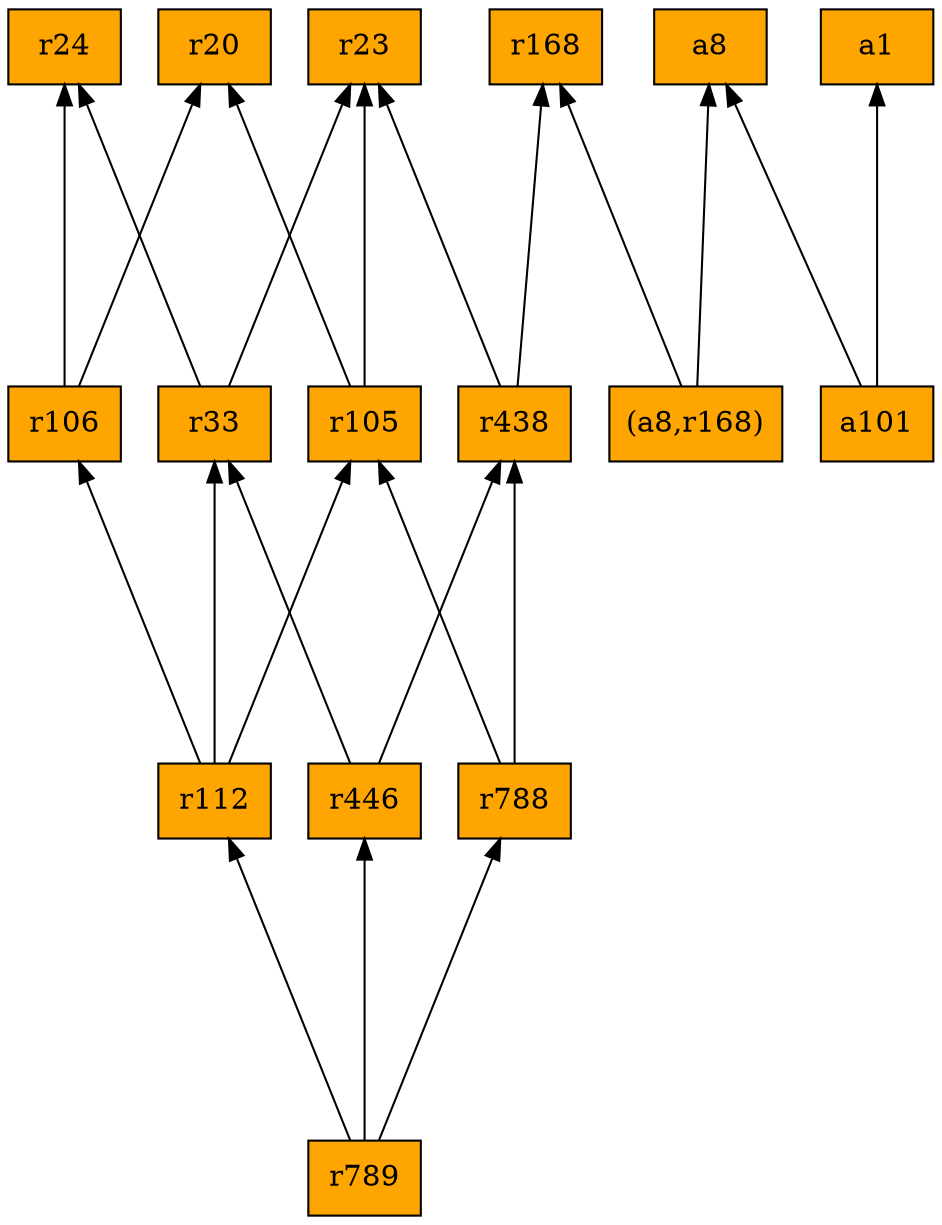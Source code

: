 digraph G {
rankdir=BT;ranksep="2.0";
"r106" [shape=record,fillcolor=orange,style=filled,label="{r106}"];
"a8" [shape=record,fillcolor=orange,style=filled,label="{a8}"];
"r789" [shape=record,fillcolor=orange,style=filled,label="{r789}"];
"r105" [shape=record,fillcolor=orange,style=filled,label="{r105}"];
"(a8,r168)" [shape=record,fillcolor=orange,style=filled,label="{(a8,r168)}"];
"a101" [shape=record,fillcolor=orange,style=filled,label="{a101}"];
"a1" [shape=record,fillcolor=orange,style=filled,label="{a1}"];
"r438" [shape=record,fillcolor=orange,style=filled,label="{r438}"];
"r24" [shape=record,fillcolor=orange,style=filled,label="{r24}"];
"r23" [shape=record,fillcolor=orange,style=filled,label="{r23}"];
"r33" [shape=record,fillcolor=orange,style=filled,label="{r33}"];
"r446" [shape=record,fillcolor=orange,style=filled,label="{r446}"];
"r20" [shape=record,fillcolor=orange,style=filled,label="{r20}"];
"r112" [shape=record,fillcolor=orange,style=filled,label="{r112}"];
"r788" [shape=record,fillcolor=orange,style=filled,label="{r788}"];
"r168" [shape=record,fillcolor=orange,style=filled,label="{r168}"];
"r106" -> "r20"
"r106" -> "r24"
"r789" -> "r446"
"r789" -> "r788"
"r789" -> "r112"
"r105" -> "r20"
"r105" -> "r23"
"(a8,r168)" -> "a8"
"(a8,r168)" -> "r168"
"a101" -> "a1"
"a101" -> "a8"
"r438" -> "r23"
"r438" -> "r168"
"r33" -> "r24"
"r33" -> "r23"
"r446" -> "r438"
"r446" -> "r33"
"r112" -> "r106"
"r112" -> "r105"
"r112" -> "r33"
"r788" -> "r438"
"r788" -> "r105"
}